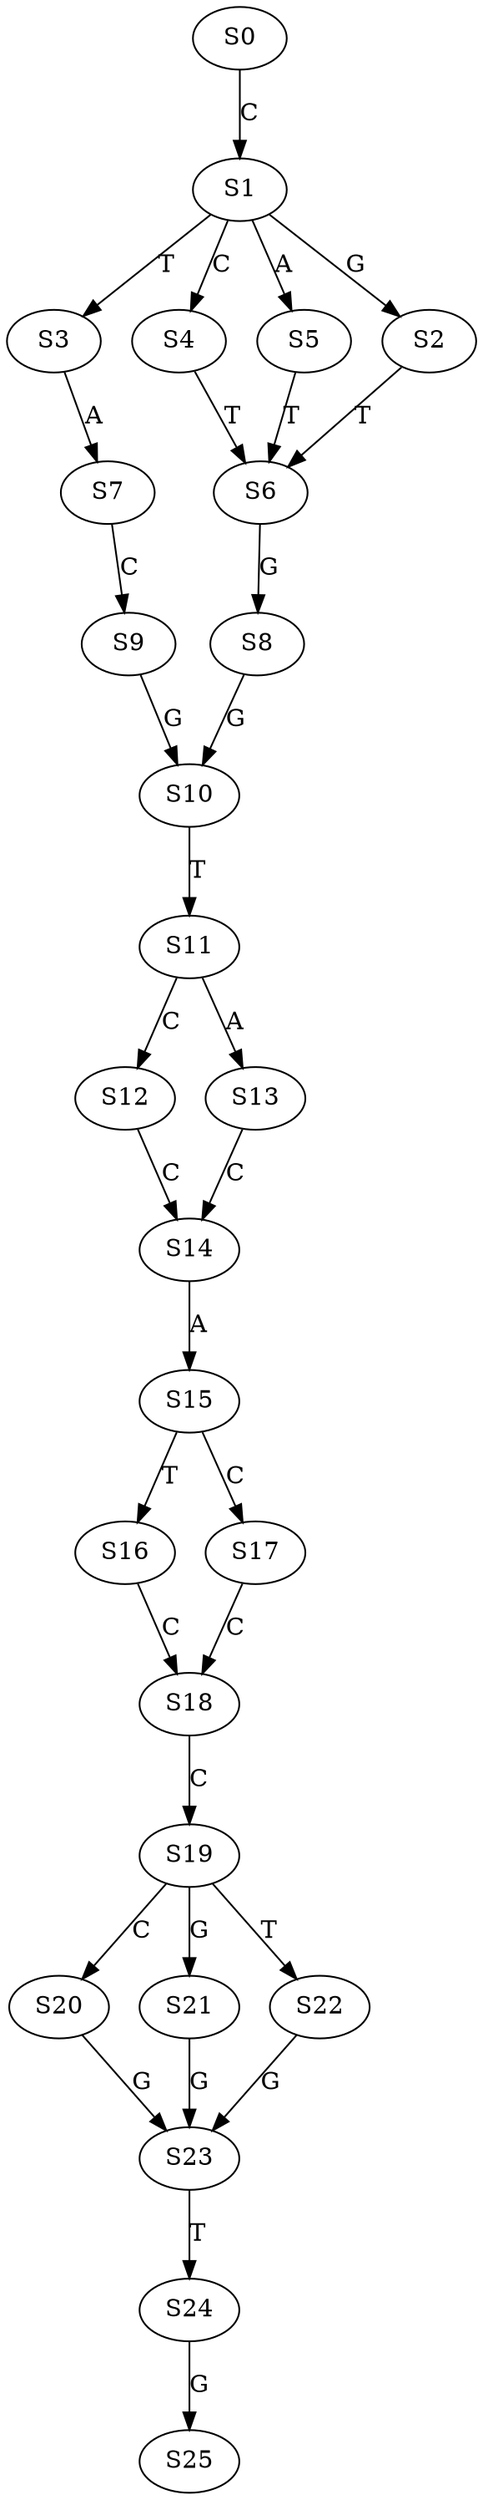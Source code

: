 strict digraph  {
	S0 -> S1 [ label = C ];
	S1 -> S2 [ label = G ];
	S1 -> S3 [ label = T ];
	S1 -> S4 [ label = C ];
	S1 -> S5 [ label = A ];
	S2 -> S6 [ label = T ];
	S3 -> S7 [ label = A ];
	S4 -> S6 [ label = T ];
	S5 -> S6 [ label = T ];
	S6 -> S8 [ label = G ];
	S7 -> S9 [ label = C ];
	S8 -> S10 [ label = G ];
	S9 -> S10 [ label = G ];
	S10 -> S11 [ label = T ];
	S11 -> S12 [ label = C ];
	S11 -> S13 [ label = A ];
	S12 -> S14 [ label = C ];
	S13 -> S14 [ label = C ];
	S14 -> S15 [ label = A ];
	S15 -> S16 [ label = T ];
	S15 -> S17 [ label = C ];
	S16 -> S18 [ label = C ];
	S17 -> S18 [ label = C ];
	S18 -> S19 [ label = C ];
	S19 -> S20 [ label = C ];
	S19 -> S21 [ label = G ];
	S19 -> S22 [ label = T ];
	S20 -> S23 [ label = G ];
	S21 -> S23 [ label = G ];
	S22 -> S23 [ label = G ];
	S23 -> S24 [ label = T ];
	S24 -> S25 [ label = G ];
}
